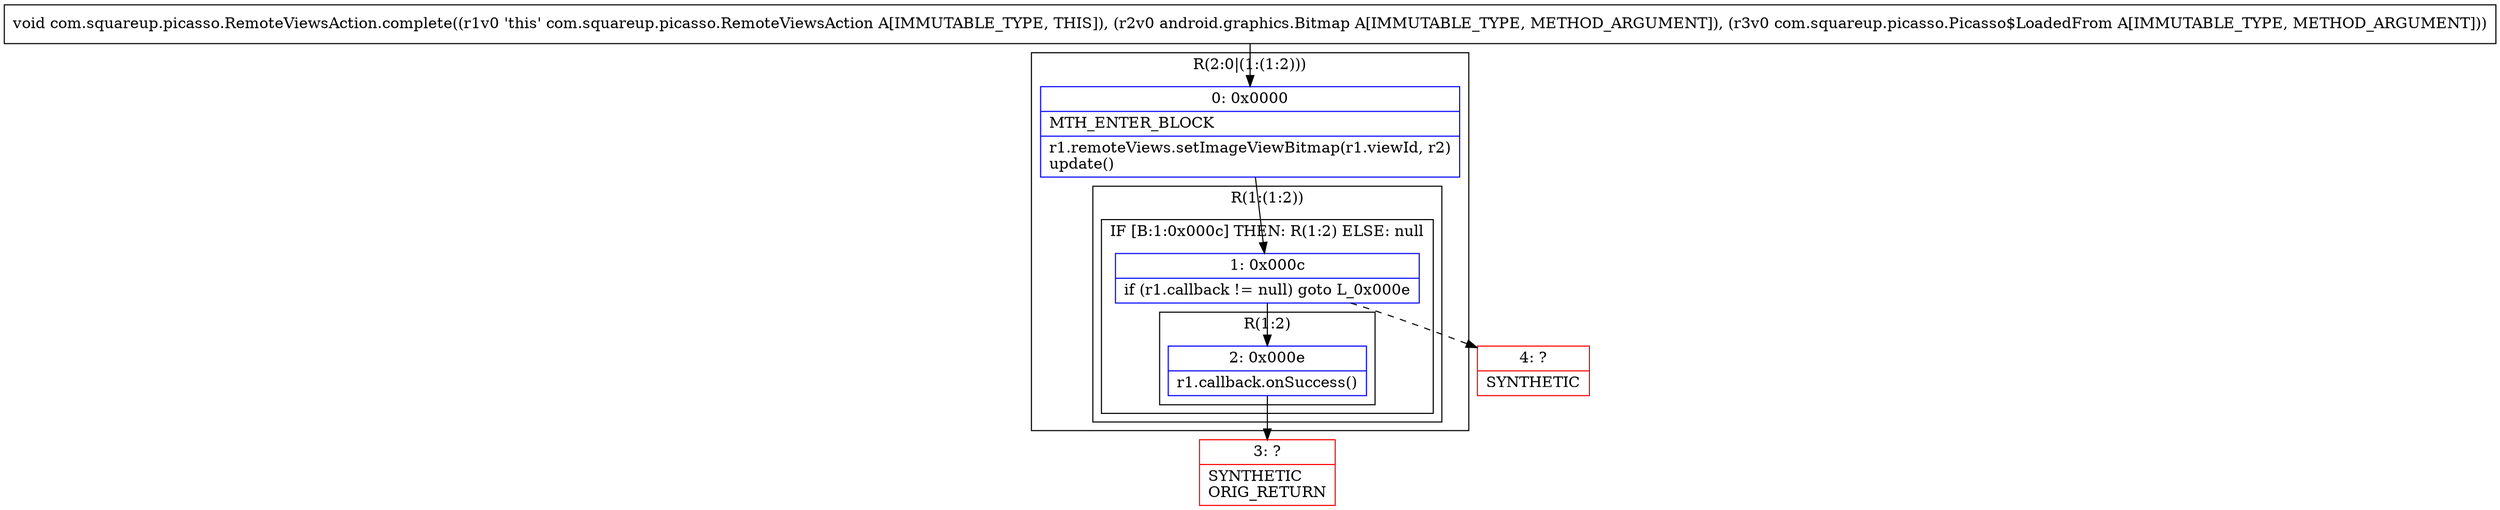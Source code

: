 digraph "CFG forcom.squareup.picasso.RemoteViewsAction.complete(Landroid\/graphics\/Bitmap;Lcom\/squareup\/picasso\/Picasso$LoadedFrom;)V" {
subgraph cluster_Region_1204249655 {
label = "R(2:0|(1:(1:2)))";
node [shape=record,color=blue];
Node_0 [shape=record,label="{0\:\ 0x0000|MTH_ENTER_BLOCK\l|r1.remoteViews.setImageViewBitmap(r1.viewId, r2)\lupdate()\l}"];
subgraph cluster_Region_1495280868 {
label = "R(1:(1:2))";
node [shape=record,color=blue];
subgraph cluster_IfRegion_1650816069 {
label = "IF [B:1:0x000c] THEN: R(1:2) ELSE: null";
node [shape=record,color=blue];
Node_1 [shape=record,label="{1\:\ 0x000c|if (r1.callback != null) goto L_0x000e\l}"];
subgraph cluster_Region_1829285102 {
label = "R(1:2)";
node [shape=record,color=blue];
Node_2 [shape=record,label="{2\:\ 0x000e|r1.callback.onSuccess()\l}"];
}
}
}
}
Node_3 [shape=record,color=red,label="{3\:\ ?|SYNTHETIC\lORIG_RETURN\l}"];
Node_4 [shape=record,color=red,label="{4\:\ ?|SYNTHETIC\l}"];
MethodNode[shape=record,label="{void com.squareup.picasso.RemoteViewsAction.complete((r1v0 'this' com.squareup.picasso.RemoteViewsAction A[IMMUTABLE_TYPE, THIS]), (r2v0 android.graphics.Bitmap A[IMMUTABLE_TYPE, METHOD_ARGUMENT]), (r3v0 com.squareup.picasso.Picasso$LoadedFrom A[IMMUTABLE_TYPE, METHOD_ARGUMENT])) }"];
MethodNode -> Node_0;
Node_0 -> Node_1;
Node_1 -> Node_2;
Node_1 -> Node_4[style=dashed];
Node_2 -> Node_3;
}

